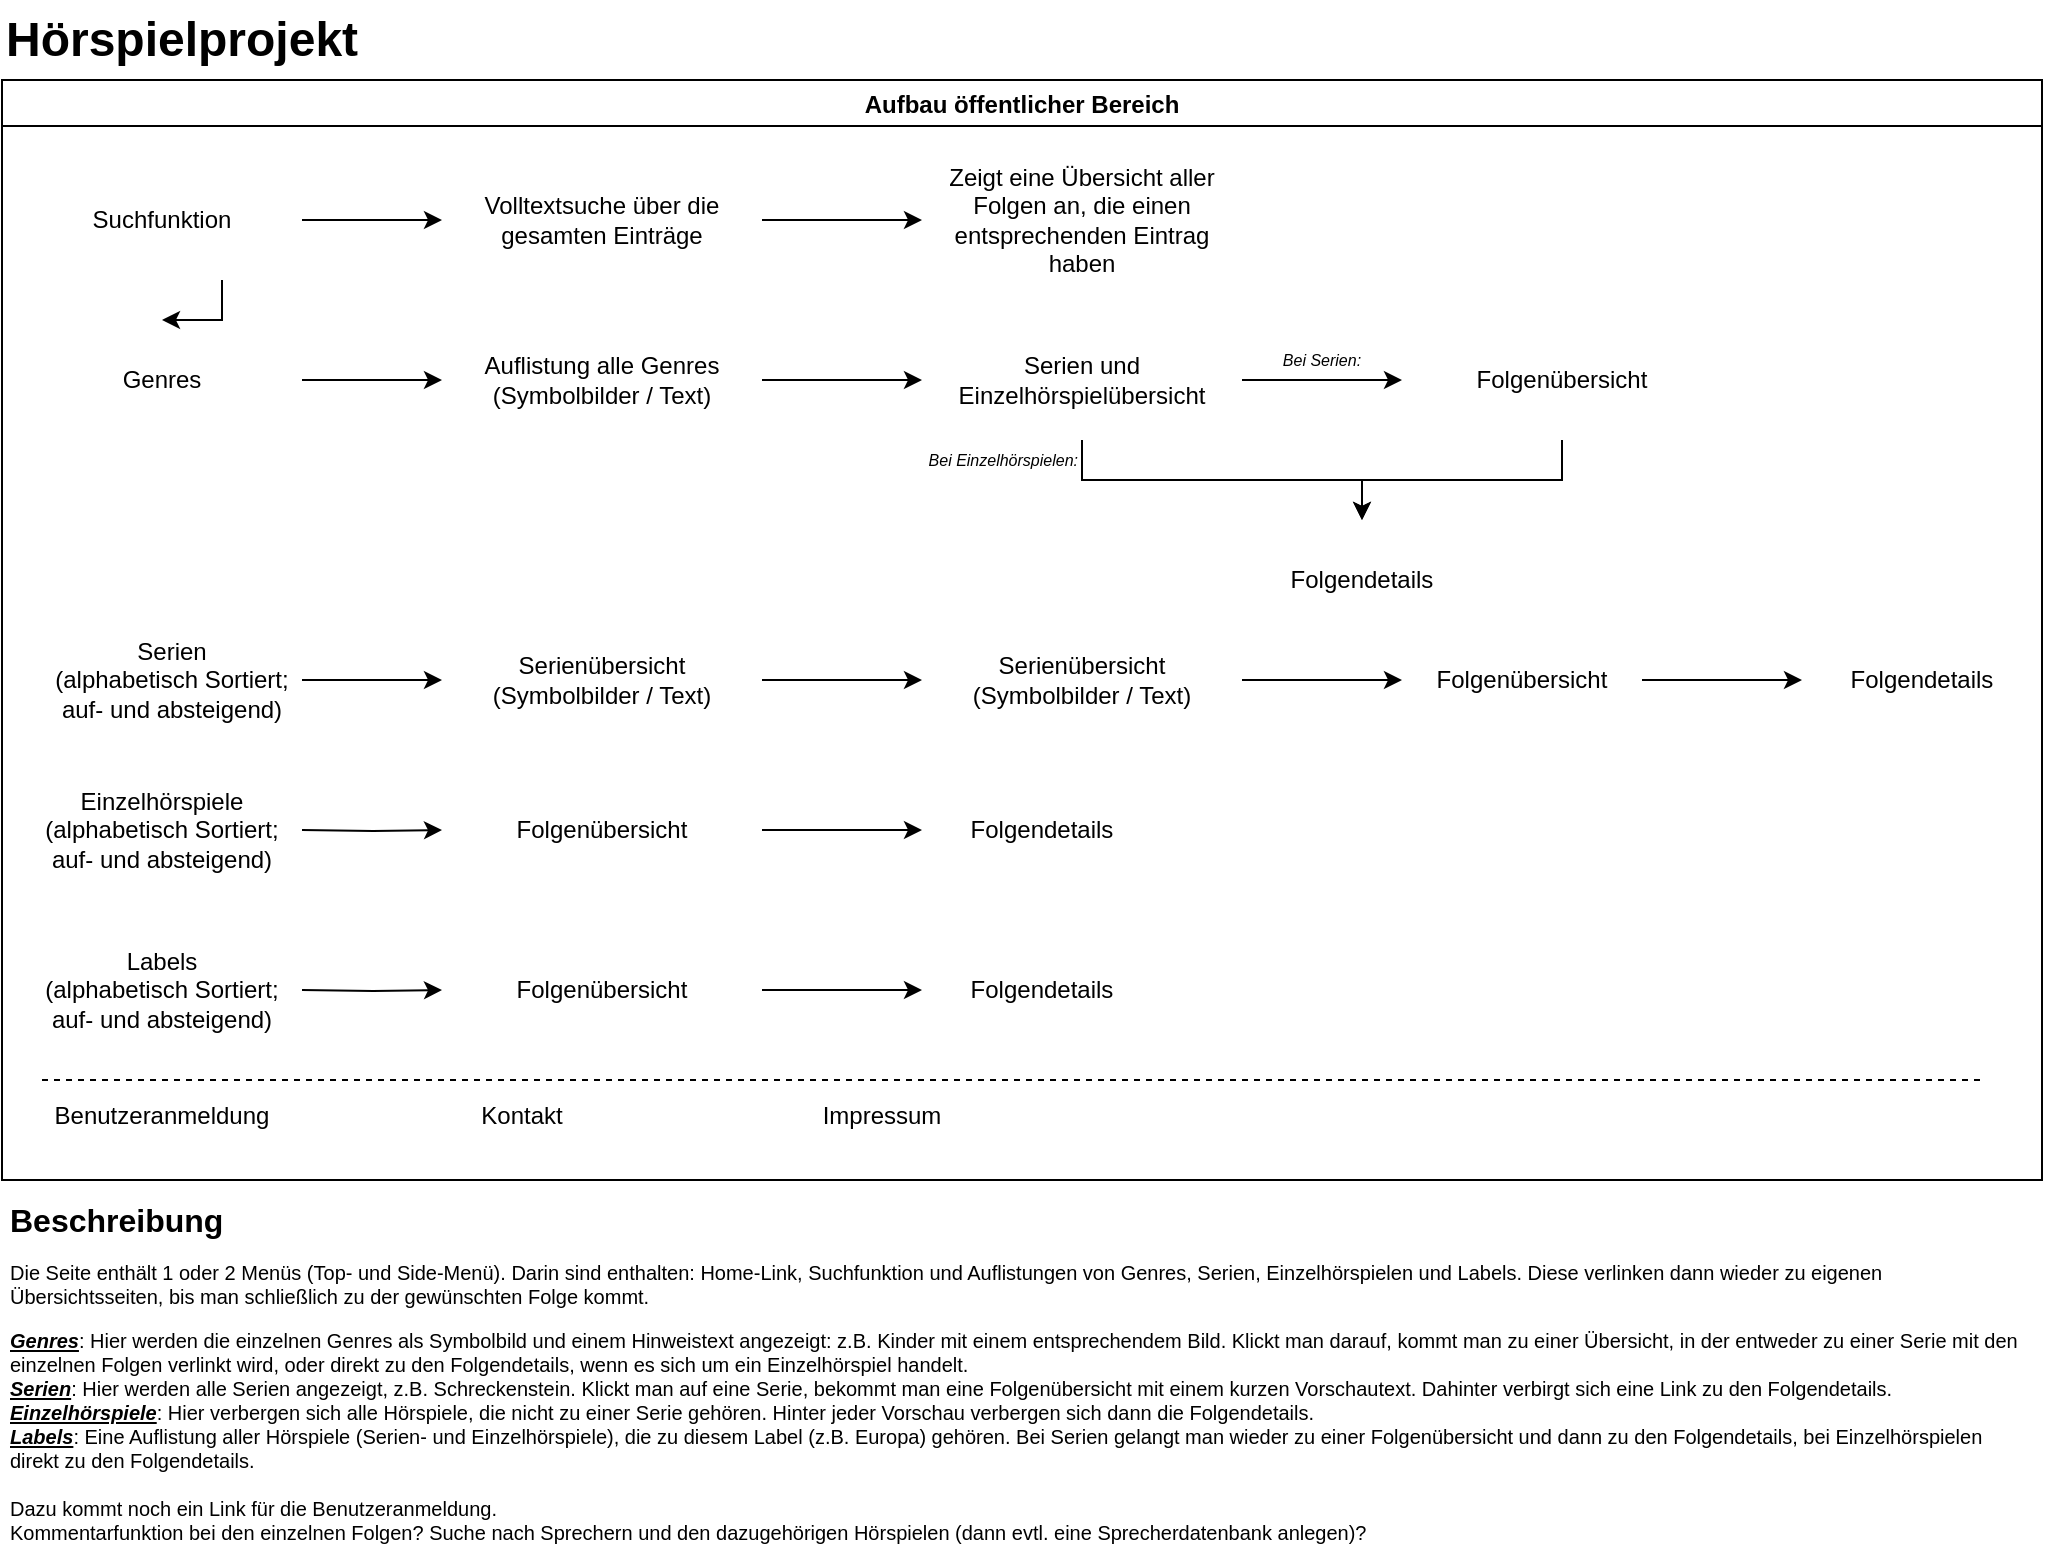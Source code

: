 <mxfile version="10.6.5" type="github"><diagram name="MainPage" id="5f0bae14-7c28-e335-631c-24af17079c00"><mxGraphModel dx="1394" dy="725" grid="1" gridSize="10" guides="1" tooltips="1" connect="1" arrows="1" fold="1" page="1" pageScale="1" pageWidth="1169" pageHeight="827" background="#ffffff" math="0" shadow="0"><root><mxCell id="0"/><mxCell id="1" parent="0"/><mxCell id="_W_Nw7pTNslZU2U2ZM_o-1" value="Hörspielprojekt" style="text;strokeColor=none;fillColor=none;html=1;fontSize=24;fontStyle=1;verticalAlign=middle;align=left;" vertex="1" parent="1"><mxGeometry x="40" y="40" width="200" height="40" as="geometry"/></mxCell><mxCell id="_W_Nw7pTNslZU2U2ZM_o-54" value="Aufbau öffentlicher Bereich" style="swimlane;" vertex="1" parent="1"><mxGeometry x="40" y="80" width="1020" height="550" as="geometry"/></mxCell><mxCell id="_W_Nw7pTNslZU2U2ZM_o-57" value="" style="edgeStyle=orthogonalEdgeStyle;rounded=0;orthogonalLoop=1;jettySize=auto;html=1;" edge="1" parent="_W_Nw7pTNslZU2U2ZM_o-54"><mxGeometry relative="1" as="geometry"><mxPoint x="150" y="70" as="sourcePoint"/><mxPoint x="220" y="70" as="targetPoint"/></mxGeometry></mxCell><mxCell id="VaLjE9VJ0j51TYW__jLs-1" style="edgeStyle=orthogonalEdgeStyle;rounded=0;orthogonalLoop=1;jettySize=auto;html=1;exitX=0.75;exitY=1;exitDx=0;exitDy=0;fontSize=8;" edge="1" parent="_W_Nw7pTNslZU2U2ZM_o-54" source="_W_Nw7pTNslZU2U2ZM_o-55" target="_W_Nw7pTNslZU2U2ZM_o-60"><mxGeometry relative="1" as="geometry"/></mxCell><mxCell id="_W_Nw7pTNslZU2U2ZM_o-55" value="Suchfunktion" style="text;html=1;strokeColor=none;fillColor=none;align=center;verticalAlign=middle;whiteSpace=wrap;rounded=0;" vertex="1" parent="_W_Nw7pTNslZU2U2ZM_o-54"><mxGeometry x="20" y="40" width="120" height="60" as="geometry"/></mxCell><mxCell id="_W_Nw7pTNslZU2U2ZM_o-59" value="" style="edgeStyle=orthogonalEdgeStyle;rounded=0;orthogonalLoop=1;jettySize=auto;html=1;" edge="1" parent="_W_Nw7pTNslZU2U2ZM_o-54" source="_W_Nw7pTNslZU2U2ZM_o-56"><mxGeometry relative="1" as="geometry"><mxPoint x="460" y="70" as="targetPoint"/></mxGeometry></mxCell><mxCell id="_W_Nw7pTNslZU2U2ZM_o-56" value="Volltextsuche über die gesamten Einträge" style="text;html=1;strokeColor=none;fillColor=none;align=center;verticalAlign=middle;whiteSpace=wrap;rounded=0;" vertex="1" parent="_W_Nw7pTNslZU2U2ZM_o-54"><mxGeometry x="220" y="40" width="160" height="60" as="geometry"/></mxCell><mxCell id="_W_Nw7pTNslZU2U2ZM_o-58" value="Zeigt eine Übersicht aller Folgen an, die einen entsprechenden Eintrag haben" style="text;html=1;strokeColor=none;fillColor=none;align=center;verticalAlign=middle;whiteSpace=wrap;rounded=0;" vertex="1" parent="_W_Nw7pTNslZU2U2ZM_o-54"><mxGeometry x="460" y="40" width="160" height="60" as="geometry"/></mxCell><mxCell id="_W_Nw7pTNslZU2U2ZM_o-62" value="" style="edgeStyle=orthogonalEdgeStyle;rounded=0;orthogonalLoop=1;jettySize=auto;html=1;" edge="1" parent="_W_Nw7pTNslZU2U2ZM_o-54"><mxGeometry relative="1" as="geometry"><mxPoint x="150" y="150" as="sourcePoint"/><mxPoint x="220" y="150" as="targetPoint"/></mxGeometry></mxCell><mxCell id="_W_Nw7pTNslZU2U2ZM_o-60" value="Genres" style="text;html=1;strokeColor=none;fillColor=none;align=center;verticalAlign=middle;whiteSpace=wrap;rounded=0;" vertex="1" parent="_W_Nw7pTNslZU2U2ZM_o-54"><mxGeometry x="20" y="120" width="120" height="60" as="geometry"/></mxCell><mxCell id="_W_Nw7pTNslZU2U2ZM_o-64" value="" style="edgeStyle=orthogonalEdgeStyle;rounded=0;orthogonalLoop=1;jettySize=auto;html=1;" edge="1" parent="_W_Nw7pTNslZU2U2ZM_o-54" source="_W_Nw7pTNslZU2U2ZM_o-61"><mxGeometry relative="1" as="geometry"><mxPoint x="460" y="150" as="targetPoint"/></mxGeometry></mxCell><mxCell id="_W_Nw7pTNslZU2U2ZM_o-61" value="Auflistung alle Genres&lt;br&gt;(Symbolbilder / Text)" style="text;html=1;strokeColor=none;fillColor=none;align=center;verticalAlign=middle;whiteSpace=wrap;rounded=0;" vertex="1" parent="_W_Nw7pTNslZU2U2ZM_o-54"><mxGeometry x="220" y="120" width="160" height="60" as="geometry"/></mxCell><mxCell id="_W_Nw7pTNslZU2U2ZM_o-68" value="" style="edgeStyle=orthogonalEdgeStyle;rounded=0;orthogonalLoop=1;jettySize=auto;html=1;" edge="1" parent="_W_Nw7pTNslZU2U2ZM_o-54" source="_W_Nw7pTNslZU2U2ZM_o-63" target="_W_Nw7pTNslZU2U2ZM_o-67"><mxGeometry relative="1" as="geometry"/></mxCell><mxCell id="_W_Nw7pTNslZU2U2ZM_o-83" value="" style="edgeStyle=orthogonalEdgeStyle;rounded=0;orthogonalLoop=1;jettySize=auto;html=1;fontSize=8;" edge="1" parent="_W_Nw7pTNslZU2U2ZM_o-54" source="_W_Nw7pTNslZU2U2ZM_o-63"><mxGeometry relative="1" as="geometry"><mxPoint x="700" y="150" as="targetPoint"/></mxGeometry></mxCell><mxCell id="_W_Nw7pTNslZU2U2ZM_o-63" value="Serien und Einzelhörspielübersicht" style="text;html=1;strokeColor=none;fillColor=none;align=center;verticalAlign=middle;whiteSpace=wrap;rounded=0;" vertex="1" parent="_W_Nw7pTNslZU2U2ZM_o-54"><mxGeometry x="460" y="120" width="160" height="60" as="geometry"/></mxCell><mxCell id="_W_Nw7pTNslZU2U2ZM_o-67" value="Folgendetails" style="text;html=1;strokeColor=none;fillColor=none;align=center;verticalAlign=middle;whiteSpace=wrap;rounded=0;" vertex="1" parent="_W_Nw7pTNslZU2U2ZM_o-54"><mxGeometry x="600" y="220" width="160" height="60" as="geometry"/></mxCell><mxCell id="_W_Nw7pTNslZU2U2ZM_o-69" style="edgeStyle=orthogonalEdgeStyle;rounded=0;orthogonalLoop=1;jettySize=auto;html=1;entryX=0.5;entryY=0;entryDx=0;entryDy=0;" edge="1" parent="_W_Nw7pTNslZU2U2ZM_o-54" source="_W_Nw7pTNslZU2U2ZM_o-65" target="_W_Nw7pTNslZU2U2ZM_o-67"><mxGeometry relative="1" as="geometry"/></mxCell><mxCell id="_W_Nw7pTNslZU2U2ZM_o-65" value="Folgenübersicht" style="text;html=1;strokeColor=none;fillColor=none;align=center;verticalAlign=middle;whiteSpace=wrap;rounded=0;" vertex="1" parent="_W_Nw7pTNslZU2U2ZM_o-54"><mxGeometry x="700" y="120" width="160" height="60" as="geometry"/></mxCell><mxCell id="_W_Nw7pTNslZU2U2ZM_o-70" value="Bei Einzelhörspielen:" style="text;html=1;strokeColor=none;fillColor=none;align=right;verticalAlign=middle;whiteSpace=wrap;rounded=0;fontStyle=2;fontSize=8;" vertex="1" parent="_W_Nw7pTNslZU2U2ZM_o-54"><mxGeometry x="450" y="180" width="90" height="20" as="geometry"/></mxCell><mxCell id="_W_Nw7pTNslZU2U2ZM_o-71" value="&lt;div style=&quot;text-align: center&quot;&gt;&lt;span&gt;Bei Serien:&lt;/span&gt;&lt;/div&gt;" style="text;html=1;strokeColor=none;fillColor=none;align=center;verticalAlign=middle;whiteSpace=wrap;rounded=0;fontStyle=2;fontSize=8;" vertex="1" parent="_W_Nw7pTNslZU2U2ZM_o-54"><mxGeometry x="620" y="130" width="80" height="20" as="geometry"/></mxCell><mxCell id="_W_Nw7pTNslZU2U2ZM_o-75" value="" style="edgeStyle=orthogonalEdgeStyle;rounded=0;orthogonalLoop=1;jettySize=auto;html=1;fontSize=8;entryX=0;entryY=0.5;entryDx=0;entryDy=0;" edge="1" parent="_W_Nw7pTNslZU2U2ZM_o-54" source="_W_Nw7pTNslZU2U2ZM_o-73" target="_W_Nw7pTNslZU2U2ZM_o-76"><mxGeometry relative="1" as="geometry"><mxPoint x="230" y="300" as="targetPoint"/></mxGeometry></mxCell><mxCell id="_W_Nw7pTNslZU2U2ZM_o-73" value="Serien&lt;br&gt;(alphabetisch Sortiert; auf- und absteigend)&lt;br&gt;" style="text;html=1;strokeColor=none;fillColor=none;align=center;verticalAlign=middle;whiteSpace=wrap;rounded=0;" vertex="1" parent="_W_Nw7pTNslZU2U2ZM_o-54"><mxGeometry x="20" y="270" width="130" height="60" as="geometry"/></mxCell><mxCell id="_W_Nw7pTNslZU2U2ZM_o-78" value="" style="edgeStyle=orthogonalEdgeStyle;rounded=0;orthogonalLoop=1;jettySize=auto;html=1;fontSize=8;" edge="1" parent="_W_Nw7pTNslZU2U2ZM_o-54" source="_W_Nw7pTNslZU2U2ZM_o-76"><mxGeometry relative="1" as="geometry"><mxPoint x="460" y="300" as="targetPoint"/></mxGeometry></mxCell><mxCell id="_W_Nw7pTNslZU2U2ZM_o-76" value="Serienübersicht&lt;br&gt;(Symbolbilder / Text)&lt;br&gt;" style="text;html=1;strokeColor=none;fillColor=none;align=center;verticalAlign=middle;whiteSpace=wrap;rounded=0;" vertex="1" parent="_W_Nw7pTNslZU2U2ZM_o-54"><mxGeometry x="220" y="270" width="160" height="60" as="geometry"/></mxCell><mxCell id="_W_Nw7pTNslZU2U2ZM_o-85" value="" style="edgeStyle=orthogonalEdgeStyle;rounded=0;orthogonalLoop=1;jettySize=auto;html=1;fontSize=8;" edge="1" parent="_W_Nw7pTNslZU2U2ZM_o-54" source="_W_Nw7pTNslZU2U2ZM_o-77" target="_W_Nw7pTNslZU2U2ZM_o-84"><mxGeometry relative="1" as="geometry"/></mxCell><mxCell id="_W_Nw7pTNslZU2U2ZM_o-77" value="Serienübersicht&lt;br&gt;(Symbolbilder / Text)&lt;br&gt;" style="text;html=1;strokeColor=none;fillColor=none;align=center;verticalAlign=middle;whiteSpace=wrap;rounded=0;" vertex="1" parent="_W_Nw7pTNslZU2U2ZM_o-54"><mxGeometry x="460" y="270" width="160" height="60" as="geometry"/></mxCell><mxCell id="_W_Nw7pTNslZU2U2ZM_o-87" value="" style="edgeStyle=orthogonalEdgeStyle;rounded=0;orthogonalLoop=1;jettySize=auto;html=1;fontSize=8;" edge="1" parent="_W_Nw7pTNslZU2U2ZM_o-54" source="_W_Nw7pTNslZU2U2ZM_o-84" target="_W_Nw7pTNslZU2U2ZM_o-86"><mxGeometry relative="1" as="geometry"/></mxCell><mxCell id="_W_Nw7pTNslZU2U2ZM_o-84" value="Folgenübersicht" style="text;html=1;strokeColor=none;fillColor=none;align=center;verticalAlign=middle;whiteSpace=wrap;rounded=0;" vertex="1" parent="_W_Nw7pTNslZU2U2ZM_o-54"><mxGeometry x="700" y="270" width="120" height="60" as="geometry"/></mxCell><mxCell id="_W_Nw7pTNslZU2U2ZM_o-86" value="Folgendetails" style="text;html=1;strokeColor=none;fillColor=none;align=center;verticalAlign=middle;whiteSpace=wrap;rounded=0;" vertex="1" parent="_W_Nw7pTNslZU2U2ZM_o-54"><mxGeometry x="900" y="270" width="120" height="60" as="geometry"/></mxCell><mxCell id="_W_Nw7pTNslZU2U2ZM_o-91" value="" style="edgeStyle=orthogonalEdgeStyle;rounded=0;orthogonalLoop=1;jettySize=auto;html=1;fontSize=8;" edge="1" parent="_W_Nw7pTNslZU2U2ZM_o-54" target="_W_Nw7pTNslZU2U2ZM_o-89"><mxGeometry relative="1" as="geometry"><mxPoint x="150" y="375" as="sourcePoint"/></mxGeometry></mxCell><mxCell id="_W_Nw7pTNslZU2U2ZM_o-88" value="Einzelhörspiele&lt;br&gt;(alphabetisch Sortiert; auf- und absteigend)&lt;br&gt;" style="text;html=1;strokeColor=none;fillColor=none;align=center;verticalAlign=middle;whiteSpace=wrap;rounded=0;" vertex="1" parent="_W_Nw7pTNslZU2U2ZM_o-54"><mxGeometry x="20" y="345" width="120" height="60" as="geometry"/></mxCell><mxCell id="_W_Nw7pTNslZU2U2ZM_o-93" value="" style="edgeStyle=orthogonalEdgeStyle;rounded=0;orthogonalLoop=1;jettySize=auto;html=1;fontSize=8;" edge="1" parent="_W_Nw7pTNslZU2U2ZM_o-54" source="_W_Nw7pTNslZU2U2ZM_o-89" target="_W_Nw7pTNslZU2U2ZM_o-92"><mxGeometry relative="1" as="geometry"/></mxCell><mxCell id="_W_Nw7pTNslZU2U2ZM_o-89" value="Folgenübersicht" style="text;html=1;strokeColor=none;fillColor=none;align=center;verticalAlign=middle;whiteSpace=wrap;rounded=0;" vertex="1" parent="_W_Nw7pTNslZU2U2ZM_o-54"><mxGeometry x="220" y="345" width="160" height="60" as="geometry"/></mxCell><mxCell id="_W_Nw7pTNslZU2U2ZM_o-92" value="Folgendetails" style="text;html=1;strokeColor=none;fillColor=none;align=center;verticalAlign=middle;whiteSpace=wrap;rounded=0;" vertex="1" parent="_W_Nw7pTNslZU2U2ZM_o-54"><mxGeometry x="460" y="345" width="120" height="60" as="geometry"/></mxCell><mxCell id="_W_Nw7pTNslZU2U2ZM_o-96" value="Labels&lt;br&gt;(alphabetisch Sortiert; auf- und absteigend)&lt;br&gt;" style="text;html=1;strokeColor=none;fillColor=none;align=center;verticalAlign=middle;whiteSpace=wrap;rounded=0;" vertex="1" parent="_W_Nw7pTNslZU2U2ZM_o-54"><mxGeometry x="20" y="425" width="120" height="60" as="geometry"/></mxCell><mxCell id="_W_Nw7pTNslZU2U2ZM_o-98" value="Folgenübersicht" style="text;html=1;strokeColor=none;fillColor=none;align=center;verticalAlign=middle;whiteSpace=wrap;rounded=0;" vertex="1" parent="_W_Nw7pTNslZU2U2ZM_o-54"><mxGeometry x="220" y="425" width="160" height="60" as="geometry"/></mxCell><mxCell id="_W_Nw7pTNslZU2U2ZM_o-95" value="" style="edgeStyle=orthogonalEdgeStyle;rounded=0;orthogonalLoop=1;jettySize=auto;html=1;fontSize=8;" edge="1" parent="_W_Nw7pTNslZU2U2ZM_o-54" target="_W_Nw7pTNslZU2U2ZM_o-98"><mxGeometry relative="1" as="geometry"><mxPoint x="150" y="455" as="sourcePoint"/></mxGeometry></mxCell><mxCell id="_W_Nw7pTNslZU2U2ZM_o-99" value="Folgendetails" style="text;html=1;strokeColor=none;fillColor=none;align=center;verticalAlign=middle;whiteSpace=wrap;rounded=0;" vertex="1" parent="_W_Nw7pTNslZU2U2ZM_o-54"><mxGeometry x="460" y="425" width="120" height="60" as="geometry"/></mxCell><mxCell id="_W_Nw7pTNslZU2U2ZM_o-97" value="" style="edgeStyle=orthogonalEdgeStyle;rounded=0;orthogonalLoop=1;jettySize=auto;html=1;fontSize=8;" edge="1" parent="_W_Nw7pTNslZU2U2ZM_o-54" source="_W_Nw7pTNslZU2U2ZM_o-98" target="_W_Nw7pTNslZU2U2ZM_o-99"><mxGeometry relative="1" as="geometry"/></mxCell><mxCell id="_W_Nw7pTNslZU2U2ZM_o-100" value="Benutzeranmeldung&lt;br&gt;" style="text;html=1;strokeColor=none;fillColor=none;align=center;verticalAlign=middle;whiteSpace=wrap;rounded=0;" vertex="1" parent="_W_Nw7pTNslZU2U2ZM_o-54"><mxGeometry x="20" y="505" width="120" height="25" as="geometry"/></mxCell><mxCell id="yG5cyJiUg-AgH-4i_0r1-1" value="Kontakt&lt;br&gt;" style="text;html=1;strokeColor=none;fillColor=none;align=center;verticalAlign=middle;whiteSpace=wrap;rounded=0;" vertex="1" parent="_W_Nw7pTNslZU2U2ZM_o-54"><mxGeometry x="200" y="505" width="120" height="25" as="geometry"/></mxCell><mxCell id="_Rpvd6USQWi4yFtO6PyN-1" value="Impressum&lt;br&gt;" style="text;html=1;strokeColor=none;fillColor=none;align=center;verticalAlign=middle;whiteSpace=wrap;rounded=0;" vertex="1" parent="_W_Nw7pTNslZU2U2ZM_o-54"><mxGeometry x="380" y="505" width="120" height="25" as="geometry"/></mxCell><mxCell id="_Rpvd6USQWi4yFtO6PyN-4" value="" style="endArrow=none;dashed=1;html=1;fontSize=8;fontColor=#CC6600;" edge="1" parent="_W_Nw7pTNslZU2U2ZM_o-54"><mxGeometry width="50" height="50" relative="1" as="geometry"><mxPoint x="20" y="500" as="sourcePoint"/><mxPoint x="990" y="500" as="targetPoint"/></mxGeometry></mxCell><mxCell id="_W_Nw7pTNslZU2U2ZM_o-94" value="&lt;h1 style=&quot;text-align: left&quot;&gt;Beschreibung&lt;/h1&gt;&lt;p style=&quot;text-align: left ; font-size: 10px&quot;&gt;&lt;font style=&quot;font-size: 10px&quot;&gt;Die Seite enthält 1 oder 2 Menüs (Top- und Side-Menü). Darin sind enthalten: Home-Link, Suchfunktion und Auflistungen von Genres, Serien, Einzelhörspielen und Labels. Diese verlinken dann wieder zu eigenen Übersichtsseiten, bis man schließlich zu der gewünschten Folge kommt.&amp;nbsp;&lt;/font&gt;&lt;/p&gt;&lt;p style=&quot;font-size: 10px&quot;&gt;&lt;/p&gt;&lt;div style=&quot;text-align: left ; font-size: 10px&quot;&gt;&lt;font style=&quot;font-size: 10px&quot;&gt;&lt;u&gt;&lt;i&gt;&lt;b&gt;Genres&lt;/b&gt;&lt;/i&gt;&lt;/u&gt;: Hier werden die einzelnen Genres als Symbolbild und einem Hinweistext angezeigt: z.B. Kinder mit einem entsprechendem Bild. Klickt man darauf, kommt man zu einer Übersicht, in der entweder zu einer Serie mit den einzelnen Folgen verlinkt wird, oder direkt zu den Folgendetails, wenn es sich um ein Einzelhörspiel handelt.&lt;/font&gt;&lt;/div&gt;&lt;font style=&quot;font-size: 10px&quot;&gt;&lt;div style=&quot;text-align: left&quot;&gt;&lt;i&gt;&lt;u&gt;&lt;b&gt;Serien&lt;/b&gt;&lt;/u&gt;&lt;/i&gt;&lt;span&gt;: Hier werden alle Serien angezeigt, z.B. Schreckenstein. Klickt man auf eine Serie, bekommt man eine Folgenübersicht mit einem kurzen Vorschautext. Dahinter verbirgt sich eine Link zu den Folgendetails.&lt;/span&gt;&lt;/div&gt;&lt;div style=&quot;text-align: left&quot;&gt;&lt;i&gt;&lt;u&gt;&lt;b&gt;Einzelhörspiele&lt;/b&gt;&lt;/u&gt;&lt;/i&gt;: Hier verbergen sich alle Hörspiele, die nicht zu einer Serie gehören. Hinter jeder Vorschau verbergen sich dann die Folgendetails.&lt;/div&gt;&lt;div style=&quot;text-align: left&quot;&gt;&lt;b&gt;&lt;i&gt;&lt;u&gt;Labels&lt;/u&gt;&lt;/i&gt;&lt;/b&gt;: Eine Auflistung aller Hörspiele (Serien- und Einzelhörspiele), die zu diesem Label (z.B. Europa) gehören. Bei Serien gelangt man wieder zu einer Folgenübersicht und dann zu den Folgendetails, bei Einzelhörspielen direkt zu den Folgendetails.&lt;/div&gt;&lt;div style=&quot;text-align: left&quot;&gt;&lt;br&gt;&lt;/div&gt;&lt;div style=&quot;text-align: left&quot;&gt;Dazu kommt noch ein Link für die Benutzeranmeldung.&lt;/div&gt;&lt;div style=&quot;text-align: left&quot;&gt;Kommentarfunktion bei den einzelnen Folgen? Suche nach Sprechern und den dazugehörigen Hörspielen (dann evtl. eine Sprecherdatenbank anlegen)?&lt;/div&gt;&lt;/font&gt;&lt;p&gt;&lt;/p&gt;" style="text;html=1;strokeColor=none;fillColor=none;spacing=5;spacingTop=-20;whiteSpace=wrap;overflow=hidden;rounded=0;fontSize=8;align=center;" vertex="1" parent="1"><mxGeometry x="40" y="640" width="1020" height="180" as="geometry"/></mxCell></root></mxGraphModel></diagram><diagram id="ua8xeYOnmDdNmUdgnoFe" name="Benutzerbereich"><mxGraphModel dx="1394" dy="725" grid="1" gridSize="10" guides="1" tooltips="1" connect="1" arrows="1" fold="1" page="1" pageScale="1" pageWidth="1169" pageHeight="827" math="0" shadow="0"><root><mxCell id="bQE7n9AnW4Nl4WZ38XUY-0"/><mxCell id="bQE7n9AnW4Nl4WZ38XUY-1" parent="bQE7n9AnW4Nl4WZ38XUY-0"/><mxCell id="ZBrCokFruxTX6kfz52_a-0" value="Hörspielprojekt" style="text;strokeColor=none;fillColor=none;html=1;fontSize=24;fontStyle=1;verticalAlign=middle;align=left;" vertex="1" parent="bQE7n9AnW4Nl4WZ38XUY-1"><mxGeometry x="40" y="40" width="200" height="40" as="geometry"/></mxCell><mxCell id="ZBrCokFruxTX6kfz52_a-1" value="Aufbau Benutzerbereich" style="swimlane;fontColor=#0000FF;" vertex="1" parent="bQE7n9AnW4Nl4WZ38XUY-1"><mxGeometry x="40" y="83" width="1020" height="550" as="geometry"/></mxCell><mxCell id="X0ReNMHoySmHPSHmwnt9-2" value="" style="edgeStyle=orthogonalEdgeStyle;rounded=0;orthogonalLoop=1;jettySize=auto;html=1;fontSize=8;" edge="1" parent="ZBrCokFruxTX6kfz52_a-1" source="X0ReNMHoySmHPSHmwnt9-0" target="X0ReNMHoySmHPSHmwnt9-1"><mxGeometry relative="1" as="geometry"/></mxCell><mxCell id="X0ReNMHoySmHPSHmwnt9-27" style="edgeStyle=orthogonalEdgeStyle;rounded=0;orthogonalLoop=1;jettySize=auto;html=1;fontSize=8;fontColor=#CC6600;" edge="1" parent="ZBrCokFruxTX6kfz52_a-1" source="X0ReNMHoySmHPSHmwnt9-0" target="X0ReNMHoySmHPSHmwnt9-24"><mxGeometry relative="1" as="geometry"/></mxCell><mxCell id="X0ReNMHoySmHPSHmwnt9-0" value="&lt;font style=&quot;font-size: 12px&quot;&gt;Benutzerlogin&lt;/font&gt;" style="text;html=1;strokeColor=none;fillColor=none;align=center;verticalAlign=middle;whiteSpace=wrap;rounded=0;fontSize=8;" vertex="1" parent="ZBrCokFruxTX6kfz52_a-1"><mxGeometry x="20" y="40" width="100" height="40" as="geometry"/></mxCell><mxCell id="X0ReNMHoySmHPSHmwnt9-4" value="" style="edgeStyle=orthogonalEdgeStyle;rounded=0;orthogonalLoop=1;jettySize=auto;html=1;fontSize=8;" edge="1" parent="ZBrCokFruxTX6kfz52_a-1" source="X0ReNMHoySmHPSHmwnt9-1" target="X0ReNMHoySmHPSHmwnt9-3"><mxGeometry relative="1" as="geometry"/></mxCell><mxCell id="X0ReNMHoySmHPSHmwnt9-1" value="&lt;font style=&quot;font-size: 12px&quot;&gt;Formular mit Benutzername oder Emailadresse und Passwort&lt;/font&gt;" style="text;html=1;strokeColor=none;fillColor=none;align=center;verticalAlign=middle;whiteSpace=wrap;rounded=0;fontSize=8;" vertex="1" parent="ZBrCokFruxTX6kfz52_a-1"><mxGeometry x="200" y="40" width="200" height="40" as="geometry"/></mxCell><mxCell id="X0ReNMHoySmHPSHmwnt9-16" style="edgeStyle=orthogonalEdgeStyle;rounded=0;orthogonalLoop=1;jettySize=auto;html=1;exitX=0.25;exitY=1;exitDx=0;exitDy=0;entryX=0.5;entryY=0;entryDx=0;entryDy=0;fontSize=8;fontColor=#0000FF;" edge="1" parent="ZBrCokFruxTX6kfz52_a-1" source="X0ReNMHoySmHPSHmwnt9-3" target="X0ReNMHoySmHPSHmwnt9-5"><mxGeometry relative="1" as="geometry"/></mxCell><mxCell id="X0ReNMHoySmHPSHmwnt9-18" style="edgeStyle=orthogonalEdgeStyle;rounded=0;orthogonalLoop=1;jettySize=auto;html=1;exitX=0.75;exitY=1;exitDx=0;exitDy=0;fontSize=8;fontColor=#0000FF;" edge="1" parent="ZBrCokFruxTX6kfz52_a-1" source="X0ReNMHoySmHPSHmwnt9-3" target="X0ReNMHoySmHPSHmwnt9-17"><mxGeometry relative="1" as="geometry"/></mxCell><mxCell id="X0ReNMHoySmHPSHmwnt9-3" value="&lt;font style=&quot;font-size: 12px&quot;&gt;Benutzerbereich&lt;/font&gt;" style="text;html=1;strokeColor=none;fillColor=none;align=center;verticalAlign=middle;whiteSpace=wrap;rounded=0;fontSize=8;" vertex="1" parent="ZBrCokFruxTX6kfz52_a-1"><mxGeometry x="480" y="40" width="100" height="40" as="geometry"/></mxCell><mxCell id="X0ReNMHoySmHPSHmwnt9-11" style="edgeStyle=orthogonalEdgeStyle;rounded=0;orthogonalLoop=1;jettySize=auto;html=1;exitX=0.75;exitY=1;exitDx=0;exitDy=0;fontSize=8;fontColor=#0000FF;" edge="1" parent="ZBrCokFruxTX6kfz52_a-1" source="X0ReNMHoySmHPSHmwnt9-5" target="X0ReNMHoySmHPSHmwnt9-8"><mxGeometry relative="1" as="geometry"/></mxCell><mxCell id="X0ReNMHoySmHPSHmwnt9-12" style="edgeStyle=orthogonalEdgeStyle;rounded=0;orthogonalLoop=1;jettySize=auto;html=1;exitX=0.25;exitY=1;exitDx=0;exitDy=0;entryX=0.5;entryY=0;entryDx=0;entryDy=0;fontSize=8;fontColor=#0000FF;" edge="1" parent="ZBrCokFruxTX6kfz52_a-1" source="X0ReNMHoySmHPSHmwnt9-5" target="X0ReNMHoySmHPSHmwnt9-7"><mxGeometry relative="1" as="geometry"/></mxCell><mxCell id="X0ReNMHoySmHPSHmwnt9-5" value="&lt;font style=&quot;font-size: 12px&quot;&gt;Übersicht aller erstellten Einträge&lt;/font&gt;" style="text;html=1;strokeColor=none;fillColor=none;align=center;verticalAlign=middle;whiteSpace=wrap;rounded=0;fontSize=8;fontColor=#0000FF;" vertex="1" parent="ZBrCokFruxTX6kfz52_a-1"><mxGeometry x="390" y="120" width="100" height="40" as="geometry"/></mxCell><mxCell id="X0ReNMHoySmHPSHmwnt9-22" style="edgeStyle=orthogonalEdgeStyle;rounded=0;orthogonalLoop=1;jettySize=auto;html=1;exitX=0.5;exitY=1;exitDx=0;exitDy=0;entryX=0.25;entryY=0;entryDx=0;entryDy=0;fontSize=8;fontColor=#00CC00;" edge="1" parent="ZBrCokFruxTX6kfz52_a-1" source="X0ReNMHoySmHPSHmwnt9-7" target="X0ReNMHoySmHPSHmwnt9-13"><mxGeometry relative="1" as="geometry"/></mxCell><mxCell id="X0ReNMHoySmHPSHmwnt9-7" value="&lt;font style=&quot;font-size: 12px&quot;&gt;Bearbeiten&lt;/font&gt;" style="text;html=1;strokeColor=none;fillColor=none;align=center;verticalAlign=middle;whiteSpace=wrap;rounded=0;fontSize=8;fontColor=#0000FF;" vertex="1" parent="ZBrCokFruxTX6kfz52_a-1"><mxGeometry x="300" y="200" width="100" height="40" as="geometry"/></mxCell><mxCell id="X0ReNMHoySmHPSHmwnt9-15" style="edgeStyle=orthogonalEdgeStyle;rounded=0;orthogonalLoop=1;jettySize=auto;html=1;exitX=0.5;exitY=1;exitDx=0;exitDy=0;entryX=0.25;entryY=0;entryDx=0;entryDy=0;fontSize=8;fontColor=#0000FF;" edge="1" parent="ZBrCokFruxTX6kfz52_a-1" source="X0ReNMHoySmHPSHmwnt9-8" target="X0ReNMHoySmHPSHmwnt9-13"><mxGeometry relative="1" as="geometry"/></mxCell><mxCell id="X0ReNMHoySmHPSHmwnt9-8" value="&lt;font style=&quot;font-size: 12px&quot;&gt;Löschen&lt;/font&gt;" style="text;html=1;strokeColor=none;fillColor=none;align=center;verticalAlign=middle;whiteSpace=wrap;rounded=0;fontSize=8;fontColor=#0000FF;" vertex="1" parent="ZBrCokFruxTX6kfz52_a-1"><mxGeometry x="494" y="200" width="100" height="40" as="geometry"/></mxCell><mxCell id="X0ReNMHoySmHPSHmwnt9-13" value="&lt;font style=&quot;font-size: 12px&quot;&gt;Freigabe durch einen Hauptadmin&lt;br&gt;(werden per Mail benachrichtigt)&lt;br&gt;&lt;/font&gt;" style="text;html=1;strokeColor=none;fillColor=none;align=center;verticalAlign=middle;whiteSpace=wrap;rounded=0;fontSize=8;fontColor=#CC0000;" vertex="1" parent="ZBrCokFruxTX6kfz52_a-1"><mxGeometry x="350" y="420" width="210" height="40" as="geometry"/></mxCell><mxCell id="X0ReNMHoySmHPSHmwnt9-20" style="edgeStyle=orthogonalEdgeStyle;rounded=0;orthogonalLoop=1;jettySize=auto;html=1;exitX=0.5;exitY=1;exitDx=0;exitDy=0;fontSize=8;fontColor=#00CC00;" edge="1" parent="ZBrCokFruxTX6kfz52_a-1" source="X0ReNMHoySmHPSHmwnt9-17" target="X0ReNMHoySmHPSHmwnt9-19"><mxGeometry relative="1" as="geometry"/></mxCell><mxCell id="X0ReNMHoySmHPSHmwnt9-17" value="&lt;font style=&quot;font-size: 12px&quot;&gt;Neuen Eintrag erstellen&lt;/font&gt;" style="text;html=1;strokeColor=none;fillColor=none;align=center;verticalAlign=middle;whiteSpace=wrap;rounded=0;fontSize=8;fontColor=#00CC00;" vertex="1" parent="ZBrCokFruxTX6kfz52_a-1"><mxGeometry x="860" y="120" width="100" height="40" as="geometry"/></mxCell><mxCell id="X0ReNMHoySmHPSHmwnt9-21" style="edgeStyle=orthogonalEdgeStyle;rounded=0;orthogonalLoop=1;jettySize=auto;html=1;entryX=0.75;entryY=0;entryDx=0;entryDy=0;fontSize=8;fontColor=#00CC00;exitX=0.5;exitY=1;exitDx=0;exitDy=0;" edge="1" parent="ZBrCokFruxTX6kfz52_a-1" source="X0ReNMHoySmHPSHmwnt9-19" target="X0ReNMHoySmHPSHmwnt9-13"><mxGeometry relative="1" as="geometry"/></mxCell><mxCell id="X0ReNMHoySmHPSHmwnt9-19" value="&lt;div style=&quot;text-align: left&quot;&gt;&lt;span style=&quot;font-size: 12px&quot;&gt;Titel&lt;br&gt;Auswahl von:&lt;/span&gt;&lt;/div&gt;&lt;font&gt;&lt;ul&gt;&lt;li style=&quot;font-size: 12px ; text-align: left&quot;&gt;&lt;font style=&quot;font-size: 12px&quot;&gt;Label&lt;br&gt;&lt;/font&gt;&lt;/li&gt;&lt;li style=&quot;font-size: 12px ; text-align: left&quot;&gt;&lt;font style=&quot;font-size: 12px&quot;&gt;Genre&lt;/font&gt;&lt;/li&gt;&lt;li style=&quot;font-size: 12px ; text-align: left&quot;&gt;&lt;font style=&quot;font-size: 12px&quot;&gt;Serie od, Einzelhörspiele&lt;/font&gt;&lt;/li&gt;&lt;ul style=&quot;font-size: 12px&quot;&gt;&lt;li style=&quot;text-align: left&quot;&gt;&lt;font style=&quot;font-size: 12px&quot;&gt;Seriename&lt;/font&gt;&lt;/li&gt;&lt;/ul&gt;&lt;/ul&gt;&lt;div style=&quot;text-align: left&quot;&gt;&lt;span style=&quot;font-size: 12px&quot;&gt;Beschreibung&lt;br&gt;Bild&lt;br&gt;Veröffentlichung&lt;br&gt;Sprecher / Rollen&lt;br&gt;Länge&lt;/span&gt;&lt;/div&gt;&lt;span style=&quot;font-size: 12px&quot;&gt;&lt;br&gt;&lt;/span&gt;&lt;/font&gt;" style="text;html=1;strokeColor=none;fillColor=none;align=center;verticalAlign=middle;whiteSpace=wrap;rounded=0;fontSize=8;fontColor=#00CC00;" vertex="1" parent="ZBrCokFruxTX6kfz52_a-1"><mxGeometry x="770" y="200" width="230" height="180" as="geometry"/></mxCell><mxCell id="X0ReNMHoySmHPSHmwnt9-28" style="edgeStyle=orthogonalEdgeStyle;rounded=0;orthogonalLoop=1;jettySize=auto;html=1;exitX=0.5;exitY=1;exitDx=0;exitDy=0;entryX=0.5;entryY=0;entryDx=0;entryDy=0;fontSize=8;fontColor=#CC6600;" edge="1" parent="ZBrCokFruxTX6kfz52_a-1" source="X0ReNMHoySmHPSHmwnt9-24" target="X0ReNMHoySmHPSHmwnt9-25"><mxGeometry relative="1" as="geometry"/></mxCell><mxCell id="X0ReNMHoySmHPSHmwnt9-24" value="&lt;font style=&quot;font-size: 12px&quot;&gt;Registrierung neuer Benutzer&lt;/font&gt;" style="text;html=1;strokeColor=none;fillColor=none;align=center;verticalAlign=middle;whiteSpace=wrap;rounded=0;fontSize=8;fontColor=#CC6600;" vertex="1" parent="ZBrCokFruxTX6kfz52_a-1"><mxGeometry x="80" y="120" width="120" height="40" as="geometry"/></mxCell><mxCell id="X0ReNMHoySmHPSHmwnt9-31" value="" style="edgeStyle=orthogonalEdgeStyle;rounded=0;orthogonalLoop=1;jettySize=auto;html=1;fontSize=8;fontColor=#CC6600;" edge="1" parent="ZBrCokFruxTX6kfz52_a-1" source="X0ReNMHoySmHPSHmwnt9-25" target="X0ReNMHoySmHPSHmwnt9-29"><mxGeometry relative="1" as="geometry"/></mxCell><mxCell id="X0ReNMHoySmHPSHmwnt9-25" value="&lt;div style=&quot;text-align: left&quot;&gt;&lt;span style=&quot;font-size: 12px&quot;&gt;Eingabe von:&lt;/span&gt;&lt;/div&gt;&lt;font style=&quot;font-size: 12px&quot;&gt;&lt;ul&gt;&lt;li style=&quot;text-align: left&quot;&gt;&lt;font style=&quot;font-size: 12px&quot;&gt;Vor- und Nachname&lt;br&gt;&lt;/font&gt;&lt;/li&gt;&lt;li style=&quot;text-align: left&quot;&gt;&lt;font style=&quot;font-size: 12px&quot;&gt;Emailadresse&lt;/font&gt;&lt;/li&gt;&lt;li style=&quot;text-align: left&quot;&gt;&lt;font style=&quot;font-size: 12px&quot;&gt;Benutzername&lt;br&gt;&lt;/font&gt;&lt;/li&gt;&lt;li style=&quot;text-align: left&quot;&gt;&lt;font style=&quot;font-size: 12px&quot;&gt;Passwort&lt;/font&gt;&lt;/li&gt;&lt;/ul&gt;&lt;div style=&quot;text-align: left&quot;&gt;Captchabestätigung&lt;/div&gt;&lt;/font&gt;" style="text;html=1;strokeColor=none;fillColor=none;align=center;verticalAlign=middle;whiteSpace=wrap;rounded=0;fontSize=8;fontColor=#CC6600;" vertex="1" parent="ZBrCokFruxTX6kfz52_a-1"><mxGeometry x="40" y="200" width="200" height="120" as="geometry"/></mxCell><mxCell id="X0ReNMHoySmHPSHmwnt9-32" value="" style="edgeStyle=orthogonalEdgeStyle;rounded=0;orthogonalLoop=1;jettySize=auto;html=1;fontSize=8;fontColor=#CC6600;" edge="1" parent="ZBrCokFruxTX6kfz52_a-1" source="X0ReNMHoySmHPSHmwnt9-29" target="X0ReNMHoySmHPSHmwnt9-30"><mxGeometry relative="1" as="geometry"/></mxCell><mxCell id="X0ReNMHoySmHPSHmwnt9-29" value="&lt;font style=&quot;font-size: 12px&quot;&gt;Bestätigungslink wird gesendet&lt;/font&gt;" style="text;html=1;strokeColor=none;fillColor=none;align=center;verticalAlign=middle;whiteSpace=wrap;rounded=0;fontSize=8;fontColor=#CC6600;" vertex="1" parent="ZBrCokFruxTX6kfz52_a-1"><mxGeometry x="80" y="360" width="120" height="40" as="geometry"/></mxCell><mxCell id="X0ReNMHoySmHPSHmwnt9-33" style="edgeStyle=orthogonalEdgeStyle;rounded=0;orthogonalLoop=1;jettySize=auto;html=1;entryX=0;entryY=0.5;entryDx=0;entryDy=0;fontSize=8;fontColor=#CC0000;" edge="1" parent="ZBrCokFruxTX6kfz52_a-1" source="X0ReNMHoySmHPSHmwnt9-30" target="X0ReNMHoySmHPSHmwnt9-13"><mxGeometry relative="1" as="geometry"/></mxCell><mxCell id="X0ReNMHoySmHPSHmwnt9-30" value="&lt;span style=&quot;font-size: 12px&quot;&gt;Adresse wurde bestätigt&lt;/span&gt;" style="text;html=1;strokeColor=none;fillColor=none;align=center;verticalAlign=middle;whiteSpace=wrap;rounded=0;fontSize=8;fontColor=#CC6600;" vertex="1" parent="ZBrCokFruxTX6kfz52_a-1"><mxGeometry x="90" y="420" width="120" height="40" as="geometry"/></mxCell><mxCell id="at92v7duILkXsxO-QVSI-0" value="&lt;span style=&quot;font-size: 12px&quot;&gt;&lt;b&gt;&lt;font&gt;Anfrage an Admins&lt;/font&gt;&lt;/b&gt;&lt;/span&gt;" style="text;html=1;strokeColor=none;fillColor=none;align=center;verticalAlign=middle;whiteSpace=wrap;rounded=0;fontSize=8;fontColor=#000000;" vertex="1" parent="ZBrCokFruxTX6kfz52_a-1"><mxGeometry x="40" y="500" width="120" height="40" as="geometry"/></mxCell><mxCell id="ybRMKkRCcBEW7YyI3J0g-0" value="" style="endArrow=none;dashed=1;html=1;fontSize=8;fontColor=#CC6600;" edge="1" parent="ZBrCokFruxTX6kfz52_a-1"><mxGeometry width="50" height="50" relative="1" as="geometry"><mxPoint x="40" y="497" as="sourcePoint"/><mxPoint x="1000" y="497" as="targetPoint"/></mxGeometry></mxCell><mxCell id="EdKtSbCVwboLoXSSOP5z-0" value="&lt;span style=&quot;font-size: 12px&quot;&gt;&lt;b&gt;&lt;font&gt;Konto löschen&lt;/font&gt;&lt;/b&gt;&lt;/span&gt;" style="text;html=1;strokeColor=none;fillColor=none;align=center;verticalAlign=middle;whiteSpace=wrap;rounded=0;fontSize=8;fontColor=#000000;" vertex="1" parent="ZBrCokFruxTX6kfz52_a-1"><mxGeometry x="210" y="500" width="120" height="40" as="geometry"/></mxCell><mxCell id="X0ReNMHoySmHPSHmwnt9-26" value="&lt;font style=&quot;font-size: 12px&quot; color=&quot;#cc0000&quot;&gt;In der Datenbank werden&lt;br&gt;zu jedem Eintrag Datum und IP&lt;br&gt;zusätzlich gespeichert.&lt;br&gt;&lt;/font&gt;" style="text;html=1;resizable=0;points=[];autosize=1;align=left;verticalAlign=top;spacingTop=-4;fontSize=8;fontColor=#CC6600;fontStyle=2" vertex="1" parent="bQE7n9AnW4Nl4WZ38XUY-1"><mxGeometry x="634" y="338" width="180" height="40" as="geometry"/></mxCell><mxCell id="jCaNqEMVwokQXrMYfnHy-0" value="&lt;h1 style=&quot;text-align: left&quot;&gt;Beschreibung&lt;/h1&gt;&lt;p style=&quot;text-align: left ; font-size: 10px&quot;&gt;Um Einträge erstellen zu können ist eine Registrierung notwendig. Dabei werden Vor- und Nachname, eine gültige Emailadresse, ein Benutzername und ein Passwort eingetragen.Das Formular wird per Captcha abgesichert. Nach der Bestätigung über einen per Mail versendeten Link, werden die Admins über die Anfrage informiert. (Beim Löschen eines Kontos bleiben die Beiträge bestehen).&lt;/p&gt;&lt;p style=&quot;text-align: left ; font-size: 10px&quot;&gt;Im Benutzerbereich können die vom Benutzer erstellten Einträge verwaltet werden, wobei dieses jeweils aber durch einen Admin bestätigt werden muss. Nach der Freigabe sind die Änderungen sichtbar. Zu jedem Datenbankeintrag werden das Datum der Erstellung, das Datum der letzen Änderung und die IP des Benutzers gespeichert.&lt;/p&gt;&lt;p style=&quot;text-align: left ; font-size: 10px&quot;&gt;Die Punkte Label, Genre und Serien sind Auswahlfelder, deren Einträge von den Admins verwaltet werden (Oder sollen Serien vom Benutzer angelegt werden können?).&lt;/p&gt;&lt;p style=&quot;text-align: left ; font-size: 10px&quot;&gt;Bei einem neuen Eintrag sind die Felder Titel, Label, Genre, Serie- oder Einzelhörspiel, sowie eine Beschreibung von mindestens x Zeichen Pflichtfelder. Ein Bild wird mit einem Wasserzeichen versehen. Die anderen Felder sind &lt;u&gt;keine &lt;/u&gt;Pflichtfelder.&lt;/p&gt;&lt;p style=&quot;text-align: left ; font-size: 10px&quot;&gt;! Hier könnte man auch eine Sprecherdatenbank mit einfügen !&lt;/p&gt;&lt;p style=&quot;text-align: left ; font-size: 10px&quot;&gt;&lt;br&gt;&lt;/p&gt;&lt;p&gt;&lt;/p&gt;" style="text;html=1;strokeColor=none;fillColor=none;spacing=5;spacingTop=-20;whiteSpace=wrap;overflow=hidden;rounded=0;fontSize=8;align=left;" vertex="1" parent="bQE7n9AnW4Nl4WZ38XUY-1"><mxGeometry x="40" y="640" width="1020" height="180" as="geometry"/></mxCell></root></mxGraphModel></diagram><diagram id="6q8vGO4mr7ckMGdfCj-d" name="Adminbereich"><mxGraphModel dx="1394" dy="725" grid="1" gridSize="10" guides="1" tooltips="1" connect="1" arrows="1" fold="1" page="1" pageScale="1" pageWidth="1169" pageHeight="827" math="0" shadow="0"><root><mxCell id="2_DG9r1THgVcIVUOkxWh-0"/><mxCell id="2_DG9r1THgVcIVUOkxWh-1" parent="2_DG9r1THgVcIVUOkxWh-0"/><mxCell id="9_aKyR0xDs-TSZMed48h-0" value="Hörspielprojekt" style="text;strokeColor=none;fillColor=none;html=1;fontSize=24;fontStyle=1;verticalAlign=middle;align=left;" vertex="1" parent="2_DG9r1THgVcIVUOkxWh-1"><mxGeometry x="40" y="40" width="200" height="40" as="geometry"/></mxCell><mxCell id="9_aKyR0xDs-TSZMed48h-1" value="Aufbau Adminbereich" style="swimlane;fontColor=#0000FF;" vertex="1" parent="2_DG9r1THgVcIVUOkxWh-1"><mxGeometry x="40" y="83" width="1020" height="550" as="geometry"/></mxCell><mxCell id="9_aKyR0xDs-TSZMed48h-2" value="" style="edgeStyle=orthogonalEdgeStyle;rounded=0;orthogonalLoop=1;jettySize=auto;html=1;fontSize=8;" edge="1" parent="9_aKyR0xDs-TSZMed48h-1" source="9_aKyR0xDs-TSZMed48h-4" target="9_aKyR0xDs-TSZMed48h-6"><mxGeometry relative="1" as="geometry"/></mxCell><mxCell id="9_aKyR0xDs-TSZMed48h-4" value="&lt;font style=&quot;font-size: 12px&quot;&gt;Benutzerlogin&lt;/font&gt;" style="text;html=1;strokeColor=none;fillColor=none;align=center;verticalAlign=middle;whiteSpace=wrap;rounded=0;fontSize=8;" vertex="1" parent="9_aKyR0xDs-TSZMed48h-1"><mxGeometry x="20" y="40" width="100" height="40" as="geometry"/></mxCell><mxCell id="9_aKyR0xDs-TSZMed48h-5" value="" style="edgeStyle=orthogonalEdgeStyle;rounded=0;orthogonalLoop=1;jettySize=auto;html=1;fontSize=8;" edge="1" parent="9_aKyR0xDs-TSZMed48h-1" source="9_aKyR0xDs-TSZMed48h-6" target="9_aKyR0xDs-TSZMed48h-9"><mxGeometry relative="1" as="geometry"/></mxCell><mxCell id="9_aKyR0xDs-TSZMed48h-6" value="&lt;font style=&quot;font-size: 12px&quot;&gt;Formular mit Benutzername oder Emailadresse und Passwort&lt;/font&gt;" style="text;html=1;strokeColor=none;fillColor=none;align=center;verticalAlign=middle;whiteSpace=wrap;rounded=0;fontSize=8;" vertex="1" parent="9_aKyR0xDs-TSZMed48h-1"><mxGeometry x="200" y="40" width="200" height="40" as="geometry"/></mxCell><mxCell id="9_aKyR0xDs-TSZMed48h-32" style="edgeStyle=orthogonalEdgeStyle;rounded=0;orthogonalLoop=1;jettySize=auto;html=1;exitX=0.5;exitY=1;exitDx=0;exitDy=0;fontSize=8;fontColor=#CC0000;" edge="1" parent="9_aKyR0xDs-TSZMed48h-1" source="9_aKyR0xDs-TSZMed48h-9" target="9_aKyR0xDs-TSZMed48h-31"><mxGeometry relative="1" as="geometry"><Array as="points"><mxPoint x="530" y="97"/><mxPoint x="120" y="97"/></Array></mxGeometry></mxCell><mxCell id="9_aKyR0xDs-TSZMed48h-53" style="edgeStyle=orthogonalEdgeStyle;rounded=0;orthogonalLoop=1;jettySize=auto;html=1;exitX=0.5;exitY=1;exitDx=0;exitDy=0;fontSize=8;fontColor=#CC0066;" edge="1" parent="9_aKyR0xDs-TSZMed48h-1" source="9_aKyR0xDs-TSZMed48h-9" target="9_aKyR0xDs-TSZMed48h-48"><mxGeometry relative="1" as="geometry"><Array as="points"><mxPoint x="530" y="97"/><mxPoint x="324" y="97"/></Array></mxGeometry></mxCell><mxCell id="9_aKyR0xDs-TSZMed48h-54" style="edgeStyle=orthogonalEdgeStyle;rounded=0;orthogonalLoop=1;jettySize=auto;html=1;fontSize=8;fontColor=#CC0066;" edge="1" parent="9_aKyR0xDs-TSZMed48h-1" source="9_aKyR0xDs-TSZMed48h-9" target="9_aKyR0xDs-TSZMed48h-52"><mxGeometry relative="1" as="geometry"><Array as="points"><mxPoint x="530" y="97"/><mxPoint x="490" y="97"/></Array></mxGeometry></mxCell><mxCell id="nncyqD8LzpVJKzcKc0sW-11" style="edgeStyle=orthogonalEdgeStyle;rounded=0;orthogonalLoop=1;jettySize=auto;html=1;fontSize=8;fontColor=#CC0000;exitX=0.5;exitY=1;exitDx=0;exitDy=0;" edge="1" parent="9_aKyR0xDs-TSZMed48h-1" source="9_aKyR0xDs-TSZMed48h-9" target="9_aKyR0xDs-TSZMed48h-64"><mxGeometry relative="1" as="geometry"><Array as="points"><mxPoint x="530" y="97"/><mxPoint x="810" y="97"/></Array></mxGeometry></mxCell><mxCell id="9_aKyR0xDs-TSZMed48h-9" value="&lt;font style=&quot;font-size: 12px&quot;&gt;Adminbereich&lt;br&gt;(zusätzlich zu Benutzerbereich)&lt;br&gt;&lt;/font&gt;" style="text;html=1;strokeColor=none;fillColor=none;align=center;verticalAlign=middle;whiteSpace=wrap;rounded=0;fontSize=8;" vertex="1" parent="9_aKyR0xDs-TSZMed48h-1"><mxGeometry x="480" y="40" width="100" height="40" as="geometry"/></mxCell><mxCell id="9_aKyR0xDs-TSZMed48h-38" value="" style="edgeStyle=orthogonalEdgeStyle;rounded=0;orthogonalLoop=1;jettySize=auto;html=1;fontSize=8;fontColor=#CC0000;exitX=0.5;exitY=1;exitDx=0;exitDy=0;" edge="1" parent="9_aKyR0xDs-TSZMed48h-1" source="9_aKyR0xDs-TSZMed48h-45" target="9_aKyR0xDs-TSZMed48h-37"><mxGeometry relative="1" as="geometry"><Array as="points"><mxPoint x="125" y="197"/><mxPoint x="197" y="197"/></Array></mxGeometry></mxCell><mxCell id="9_aKyR0xDs-TSZMed48h-39" style="edgeStyle=orthogonalEdgeStyle;rounded=0;orthogonalLoop=1;jettySize=auto;html=1;entryX=0.5;entryY=0;entryDx=0;entryDy=0;fontSize=8;fontColor=#CC0000;exitX=0.5;exitY=1;exitDx=0;exitDy=0;" edge="1" parent="9_aKyR0xDs-TSZMed48h-1" source="9_aKyR0xDs-TSZMed48h-45" target="9_aKyR0xDs-TSZMed48h-36"><mxGeometry relative="1" as="geometry"><mxPoint x="168" y="178" as="sourcePoint"/><Array as="points"><mxPoint x="125" y="197"/><mxPoint x="324" y="197"/></Array></mxGeometry></mxCell><mxCell id="9_aKyR0xDs-TSZMed48h-31" value="&lt;font style=&quot;font-size: 12px&quot;&gt;Übersicht Neuanmeldungen&lt;/font&gt;" style="text;html=1;strokeColor=none;fillColor=none;align=center;verticalAlign=middle;whiteSpace=wrap;rounded=0;fontSize=8;fontColor=#FFFFFF;" vertex="1" parent="9_aKyR0xDs-TSZMed48h-1"><mxGeometry x="70" y="137.5" width="100" height="40" as="geometry"/></mxCell><mxCell id="9_aKyR0xDs-TSZMed48h-33" value="&lt;span style=&quot;font-size: 12px&quot;&gt;Emailbenachrichtigung&lt;br&gt;an den Benutzer&lt;br&gt;&lt;/span&gt;" style="text;html=1;strokeColor=none;fillColor=none;align=center;verticalAlign=middle;whiteSpace=wrap;rounded=0;fontSize=8;fontStyle=1" vertex="1" parent="9_aKyR0xDs-TSZMed48h-1"><mxGeometry x="320" y="397" width="170" height="40" as="geometry"/></mxCell><mxCell id="9_aKyR0xDs-TSZMed48h-40" style="edgeStyle=orthogonalEdgeStyle;rounded=0;orthogonalLoop=1;jettySize=auto;html=1;exitX=0.5;exitY=1;exitDx=0;exitDy=0;entryX=0.5;entryY=0;entryDx=0;entryDy=0;fontSize=8;fontColor=#CC0000;" edge="1" parent="9_aKyR0xDs-TSZMed48h-1" source="9_aKyR0xDs-TSZMed48h-36" target="9_aKyR0xDs-TSZMed48h-33"><mxGeometry relative="1" as="geometry"/></mxCell><mxCell id="9_aKyR0xDs-TSZMed48h-36" value="&lt;font style=&quot;font-size: 12px&quot;&gt;Freigabe&lt;/font&gt;" style="text;html=1;strokeColor=none;fillColor=none;align=center;verticalAlign=middle;whiteSpace=wrap;rounded=0;fontSize=8;fontColor=#00CC00;" vertex="1" parent="9_aKyR0xDs-TSZMed48h-1"><mxGeometry x="273.5" y="235" width="100" height="40" as="geometry"/></mxCell><mxCell id="9_aKyR0xDs-TSZMed48h-43" value="" style="edgeStyle=orthogonalEdgeStyle;rounded=0;orthogonalLoop=1;jettySize=auto;html=1;fontSize=8;fontColor=#CC0000;" edge="1" parent="9_aKyR0xDs-TSZMed48h-1" source="9_aKyR0xDs-TSZMed48h-37" target="9_aKyR0xDs-TSZMed48h-42"><mxGeometry relative="1" as="geometry"/></mxCell><mxCell id="9_aKyR0xDs-TSZMed48h-37" value="&lt;font style=&quot;font-size: 12px&quot;&gt;Ablehnung&lt;/font&gt;" style="text;html=1;strokeColor=none;fillColor=none;align=center;verticalAlign=middle;whiteSpace=wrap;rounded=0;fontSize=8;fontColor=#CC0000;" vertex="1" parent="9_aKyR0xDs-TSZMed48h-1"><mxGeometry x="146.5" y="235" width="100" height="40" as="geometry"/></mxCell><mxCell id="9_aKyR0xDs-TSZMed48h-44" style="edgeStyle=orthogonalEdgeStyle;rounded=0;orthogonalLoop=1;jettySize=auto;html=1;exitX=0.5;exitY=1;exitDx=0;exitDy=0;entryX=0;entryY=0.5;entryDx=0;entryDy=0;fontSize=8;fontColor=#CC0000;" edge="1" parent="9_aKyR0xDs-TSZMed48h-1" source="9_aKyR0xDs-TSZMed48h-42" target="9_aKyR0xDs-TSZMed48h-33"><mxGeometry relative="1" as="geometry"/></mxCell><mxCell id="9_aKyR0xDs-TSZMed48h-42" value="&lt;font style=&quot;font-size: 12px&quot;&gt;Begründung&lt;/font&gt;" style="text;html=1;strokeColor=none;fillColor=none;align=center;verticalAlign=middle;whiteSpace=wrap;rounded=0;fontSize=8;fontColor=#CC0000;" vertex="1" parent="9_aKyR0xDs-TSZMed48h-1"><mxGeometry x="146.5" y="310" width="100" height="40" as="geometry"/></mxCell><mxCell id="9_aKyR0xDs-TSZMed48h-45" value="&lt;span style=&quot;font-size: 12px&quot;&gt;Übersicht neuer Registrierungen&lt;br&gt;&lt;/span&gt;" style="text;html=1;strokeColor=none;fillColor=none;align=center;verticalAlign=middle;whiteSpace=wrap;rounded=0;fontSize=8;fontColor=#CC0066;" vertex="1" parent="9_aKyR0xDs-TSZMed48h-1"><mxGeometry x="40" y="137.5" width="170" height="40" as="geometry"/></mxCell><mxCell id="9_aKyR0xDs-TSZMed48h-51" style="edgeStyle=orthogonalEdgeStyle;rounded=0;orthogonalLoop=1;jettySize=auto;html=1;entryX=0.5;entryY=0;entryDx=0;entryDy=0;fontSize=8;fontColor=#CC0066;" edge="1" parent="9_aKyR0xDs-TSZMed48h-1" source="9_aKyR0xDs-TSZMed48h-48" target="9_aKyR0xDs-TSZMed48h-36"><mxGeometry relative="1" as="geometry"/></mxCell><mxCell id="9_aKyR0xDs-TSZMed48h-48" value="&lt;span style=&quot;font-size: 12px&quot;&gt;Übersicht neuer Beiträge&lt;br&gt;&lt;/span&gt;" style="text;html=1;strokeColor=none;fillColor=none;align=center;verticalAlign=middle;whiteSpace=wrap;rounded=0;fontSize=8;fontColor=#CC0066;" vertex="1" parent="9_aKyR0xDs-TSZMed48h-1"><mxGeometry x="239" y="138" width="170" height="43" as="geometry"/></mxCell><mxCell id="9_aKyR0xDs-TSZMed48h-58" style="edgeStyle=orthogonalEdgeStyle;rounded=0;orthogonalLoop=1;jettySize=auto;html=1;exitX=0.5;exitY=1;exitDx=0;exitDy=0;fontSize=8;fontColor=#00CCCC;" edge="1" parent="9_aKyR0xDs-TSZMed48h-1" source="9_aKyR0xDs-TSZMed48h-52"><mxGeometry relative="1" as="geometry"><mxPoint x="490" y="206.5" as="targetPoint"/></mxGeometry></mxCell><mxCell id="9_aKyR0xDs-TSZMed48h-52" value="&lt;span style=&quot;font-size: 12px&quot;&gt;Benutzer&lt;br&gt;&lt;/span&gt;" style="text;html=1;strokeColor=none;fillColor=none;align=center;verticalAlign=middle;whiteSpace=wrap;rounded=0;fontSize=8;fontColor=#00CCCC;" vertex="1" parent="9_aKyR0xDs-TSZMed48h-1"><mxGeometry x="440" y="138" width="100" height="40" as="geometry"/></mxCell><mxCell id="9_aKyR0xDs-TSZMed48h-63" style="edgeStyle=orthogonalEdgeStyle;rounded=0;orthogonalLoop=1;jettySize=auto;html=1;fontSize=8;fontColor=#00CCCC;" edge="1" parent="9_aKyR0xDs-TSZMed48h-1" source="9_aKyR0xDs-TSZMed48h-57"><mxGeometry relative="1" as="geometry"><mxPoint x="570" y="291" as="targetPoint"/></mxGeometry></mxCell><mxCell id="nncyqD8LzpVJKzcKc0sW-8" style="edgeStyle=orthogonalEdgeStyle;rounded=0;orthogonalLoop=1;jettySize=auto;html=1;fontSize=8;fontColor=#CC0000;exitX=0.25;exitY=1;exitDx=0;exitDy=0;" edge="1" parent="9_aKyR0xDs-TSZMed48h-1" source="9_aKyR0xDs-TSZMed48h-64" target="9_aKyR0xDs-TSZMed48h-65"><mxGeometry relative="1" as="geometry"/></mxCell><mxCell id="nncyqD8LzpVJKzcKc0sW-9" style="edgeStyle=orthogonalEdgeStyle;rounded=0;orthogonalLoop=1;jettySize=auto;html=1;entryX=0.5;entryY=0;entryDx=0;entryDy=0;fontSize=8;fontColor=#CC0000;" edge="1" parent="9_aKyR0xDs-TSZMed48h-1" source="9_aKyR0xDs-TSZMed48h-64" target="9_aKyR0xDs-TSZMed48h-66"><mxGeometry relative="1" as="geometry"/></mxCell><mxCell id="nncyqD8LzpVJKzcKc0sW-10" style="edgeStyle=orthogonalEdgeStyle;rounded=0;orthogonalLoop=1;jettySize=auto;html=1;exitX=0.75;exitY=1;exitDx=0;exitDy=0;fontSize=8;fontColor=#CC0000;" edge="1" parent="9_aKyR0xDs-TSZMed48h-1" source="9_aKyR0xDs-TSZMed48h-64" target="aK6iUr0ins7VC0DMV_vs-0"><mxGeometry relative="1" as="geometry"/></mxCell><mxCell id="9_aKyR0xDs-TSZMed48h-64" value="&lt;span style=&quot;font-size: 12px&quot;&gt;Seitenverwaltung&lt;br&gt;&lt;/span&gt;" style="text;html=1;strokeColor=none;fillColor=none;align=center;verticalAlign=middle;whiteSpace=wrap;rounded=0;fontSize=8;fontColor=#CC6600;" vertex="1" parent="9_aKyR0xDs-TSZMed48h-1"><mxGeometry x="760" y="127" width="100" height="40" as="geometry"/></mxCell><mxCell id="nncyqD8LzpVJKzcKc0sW-2" style="edgeStyle=orthogonalEdgeStyle;rounded=0;orthogonalLoop=1;jettySize=auto;html=1;exitX=0.5;exitY=1;exitDx=0;exitDy=0;fontSize=8;fontColor=#CC0000;" edge="1" parent="9_aKyR0xDs-TSZMed48h-1" source="9_aKyR0xDs-TSZMed48h-65" target="nncyqD8LzpVJKzcKc0sW-0"><mxGeometry relative="1" as="geometry"/></mxCell><mxCell id="nncyqD8LzpVJKzcKc0sW-3" style="edgeStyle=orthogonalEdgeStyle;rounded=0;orthogonalLoop=1;jettySize=auto;html=1;fontSize=8;fontColor=#CC0000;" edge="1" parent="9_aKyR0xDs-TSZMed48h-1" source="9_aKyR0xDs-TSZMed48h-65" target="nncyqD8LzpVJKzcKc0sW-1"><mxGeometry relative="1" as="geometry"><Array as="points"><mxPoint x="690" y="282"/><mxPoint x="900" y="282"/></Array></mxGeometry></mxCell><mxCell id="9_aKyR0xDs-TSZMed48h-65" value="&lt;span style=&quot;font-size: 12px&quot;&gt;Genres&lt;br&gt;&lt;/span&gt;" style="text;html=1;strokeColor=none;fillColor=none;align=center;verticalAlign=middle;whiteSpace=wrap;rounded=0;fontSize=8;fontColor=#CC6600;" vertex="1" parent="9_aKyR0xDs-TSZMed48h-1"><mxGeometry x="640" y="206.5" width="100" height="40" as="geometry"/></mxCell><mxCell id="nncyqD8LzpVJKzcKc0sW-4" style="edgeStyle=orthogonalEdgeStyle;rounded=0;orthogonalLoop=1;jettySize=auto;html=1;entryX=0.5;entryY=0;entryDx=0;entryDy=0;fontSize=8;fontColor=#CC0000;" edge="1" parent="9_aKyR0xDs-TSZMed48h-1" source="9_aKyR0xDs-TSZMed48h-66" target="nncyqD8LzpVJKzcKc0sW-0"><mxGeometry relative="1" as="geometry"/></mxCell><mxCell id="nncyqD8LzpVJKzcKc0sW-5" style="edgeStyle=orthogonalEdgeStyle;rounded=0;orthogonalLoop=1;jettySize=auto;html=1;entryX=0.5;entryY=0;entryDx=0;entryDy=0;fontSize=8;fontColor=#CC0000;" edge="1" parent="9_aKyR0xDs-TSZMed48h-1" source="9_aKyR0xDs-TSZMed48h-66" target="nncyqD8LzpVJKzcKc0sW-1"><mxGeometry relative="1" as="geometry"/></mxCell><mxCell id="9_aKyR0xDs-TSZMed48h-66" value="&lt;span style=&quot;font-size: 12px&quot;&gt;Labels&lt;br&gt;&lt;/span&gt;" style="text;html=1;strokeColor=none;fillColor=none;align=center;verticalAlign=middle;whiteSpace=wrap;rounded=0;fontSize=8;fontColor=#CC6600;" vertex="1" parent="9_aKyR0xDs-TSZMed48h-1"><mxGeometry x="760" y="206.5" width="100" height="40" as="geometry"/></mxCell><mxCell id="nncyqD8LzpVJKzcKc0sW-6" style="edgeStyle=orthogonalEdgeStyle;rounded=0;orthogonalLoop=1;jettySize=auto;html=1;entryX=0.5;entryY=0;entryDx=0;entryDy=0;fontSize=8;fontColor=#CC0000;exitX=0.5;exitY=1;exitDx=0;exitDy=0;" edge="1" parent="9_aKyR0xDs-TSZMed48h-1" source="aK6iUr0ins7VC0DMV_vs-0" target="nncyqD8LzpVJKzcKc0sW-0"><mxGeometry relative="1" as="geometry"/></mxCell><mxCell id="nncyqD8LzpVJKzcKc0sW-7" style="edgeStyle=orthogonalEdgeStyle;rounded=0;orthogonalLoop=1;jettySize=auto;html=1;entryX=0.5;entryY=0;entryDx=0;entryDy=0;fontSize=8;fontColor=#CC0000;" edge="1" parent="9_aKyR0xDs-TSZMed48h-1" source="aK6iUr0ins7VC0DMV_vs-0" target="nncyqD8LzpVJKzcKc0sW-1"><mxGeometry relative="1" as="geometry"/></mxCell><mxCell id="aK6iUr0ins7VC0DMV_vs-0" value="&lt;span style=&quot;font-size: 12px&quot;&gt;Serien&lt;br&gt;&lt;/span&gt;" style="text;html=1;strokeColor=none;fillColor=none;align=center;verticalAlign=middle;whiteSpace=wrap;rounded=0;fontSize=8;fontColor=#CC6600;" vertex="1" parent="9_aKyR0xDs-TSZMed48h-1"><mxGeometry x="890" y="206.5" width="100" height="40" as="geometry"/></mxCell><mxCell id="nncyqD8LzpVJKzcKc0sW-0" value="&lt;span style=&quot;font-size: 12px&quot;&gt;Hinzufügen&lt;br&gt;&lt;/span&gt;" style="text;html=1;strokeColor=none;fillColor=none;align=center;verticalAlign=middle;whiteSpace=wrap;rounded=0;fontSize=8;fontColor=#00CC00;" vertex="1" parent="9_aKyR0xDs-TSZMed48h-1"><mxGeometry x="690" y="317" width="100" height="40" as="geometry"/></mxCell><mxCell id="nncyqD8LzpVJKzcKc0sW-1" value="&lt;span style=&quot;font-size: 12px&quot;&gt;Löschen&lt;br&gt;&lt;/span&gt;" style="text;html=1;strokeColor=none;fillColor=none;align=center;verticalAlign=middle;whiteSpace=wrap;rounded=0;fontSize=8;fontColor=#CC0000;" vertex="1" parent="9_aKyR0xDs-TSZMed48h-1"><mxGeometry x="850" y="317" width="100" height="40" as="geometry"/></mxCell><mxCell id="g2XeXE5B6-tywwHKvf-M-1" value="&lt;span style=&quot;font-size: 12px&quot;&gt;Admin&lt;br&gt;&lt;/span&gt;" style="text;html=1;strokeColor=none;fillColor=none;align=center;verticalAlign=middle;whiteSpace=wrap;rounded=0;fontSize=8;fontColor=#CC0066;" vertex="1" parent="9_aKyR0xDs-TSZMed48h-1"><mxGeometry x="530" y="387" width="100" height="40" as="geometry"/></mxCell><mxCell id="g2XeXE5B6-tywwHKvf-M-2" value="&lt;span style=&quot;font-size: 12px&quot;&gt;Standard&lt;br&gt;&lt;/span&gt;" style="text;html=1;strokeColor=none;fillColor=none;align=center;verticalAlign=middle;whiteSpace=wrap;rounded=0;fontSize=8;fontColor=#004C99;" vertex="1" parent="9_aKyR0xDs-TSZMed48h-1"><mxGeometry x="640" y="387" width="100" height="40" as="geometry"/></mxCell><mxCell id="g2XeXE5B6-tywwHKvf-M-11" style="edgeStyle=orthogonalEdgeStyle;rounded=0;orthogonalLoop=1;jettySize=auto;html=1;entryX=0.5;entryY=0;entryDx=0;entryDy=0;fontSize=8;fontColor=#CC0000;" edge="1" parent="9_aKyR0xDs-TSZMed48h-1" source="g2XeXE5B6-tywwHKvf-M-3" target="g2XeXE5B6-tywwHKvf-M-1"><mxGeometry relative="1" as="geometry"/></mxCell><mxCell id="g2XeXE5B6-tywwHKvf-M-12" style="edgeStyle=orthogonalEdgeStyle;rounded=0;orthogonalLoop=1;jettySize=auto;html=1;entryX=0.5;entryY=0;entryDx=0;entryDy=0;fontSize=8;fontColor=#CC0000;" edge="1" parent="9_aKyR0xDs-TSZMed48h-1" source="g2XeXE5B6-tywwHKvf-M-3" target="g2XeXE5B6-tywwHKvf-M-2"><mxGeometry relative="1" as="geometry"/></mxCell><mxCell id="g2XeXE5B6-tywwHKvf-M-3" value="&lt;span style=&quot;font-size: 12px&quot;&gt;Benutzerauswahl&lt;br&gt;&lt;/span&gt;" style="text;html=1;strokeColor=none;fillColor=none;align=center;verticalAlign=middle;whiteSpace=wrap;rounded=0;fontSize=8;fontColor=#00CCCC;" vertex="1" parent="9_aKyR0xDs-TSZMed48h-1"><mxGeometry x="580" y="291.5" width="100" height="40" as="geometry"/></mxCell><mxCell id="g2XeXE5B6-tywwHKvf-M-9" style="edgeStyle=orthogonalEdgeStyle;rounded=0;orthogonalLoop=1;jettySize=auto;html=1;exitX=0.25;exitY=1;exitDx=0;exitDy=0;entryX=0.5;entryY=0;entryDx=0;entryDy=0;fontSize=8;fontColor=#CC0000;" edge="1" parent="9_aKyR0xDs-TSZMed48h-1" source="g2XeXE5B6-tywwHKvf-M-4" target="g2XeXE5B6-tywwHKvf-M-5"><mxGeometry relative="1" as="geometry"/></mxCell><mxCell id="g2XeXE5B6-tywwHKvf-M-10" style="edgeStyle=orthogonalEdgeStyle;rounded=0;orthogonalLoop=1;jettySize=auto;html=1;exitX=0.75;exitY=1;exitDx=0;exitDy=0;entryX=0.5;entryY=0;entryDx=0;entryDy=0;fontSize=8;fontColor=#CC0000;" edge="1" parent="9_aKyR0xDs-TSZMed48h-1" source="g2XeXE5B6-tywwHKvf-M-4" target="g2XeXE5B6-tywwHKvf-M-3"><mxGeometry relative="1" as="geometry"/></mxCell><mxCell id="g2XeXE5B6-tywwHKvf-M-4" value="&lt;span style=&quot;font-size: 12px&quot;&gt;Benutzerauswahl&lt;br&gt;&lt;/span&gt;" style="text;html=1;strokeColor=none;fillColor=none;align=center;verticalAlign=middle;whiteSpace=wrap;rounded=0;fontSize=8;fontColor=#00CCCC;" vertex="1" parent="9_aKyR0xDs-TSZMed48h-1"><mxGeometry x="444" y="204" width="100" height="40" as="geometry"/></mxCell><mxCell id="g2XeXE5B6-tywwHKvf-M-5" value="&lt;span style=&quot;font-size: 12px&quot;&gt;Benutzer löschen&lt;br&gt;&lt;/span&gt;" style="text;html=1;strokeColor=none;fillColor=none;align=center;verticalAlign=middle;whiteSpace=wrap;rounded=0;fontSize=8;fontColor=#CC0000;" vertex="1" parent="9_aKyR0xDs-TSZMed48h-1"><mxGeometry x="444" y="293" width="100" height="37" as="geometry"/></mxCell><mxCell id="g2XeXE5B6-tywwHKvf-M-0" value="&lt;h1 style=&quot;text-align: left&quot;&gt;Beschreibung&lt;/h1&gt;&lt;p style=&quot;text-align: left ; font-size: 10px&quot;&gt;Im Adminbereich gibt es eine Übersicht über alle Benutzeranmeldungen und neuen Beiträgen, die noch freigegeben werden müssen. Wurde eine Anmeldung oder Beitrag freigegeben, wird der Benutzer per Email benachrichtigt. Erfolgt eine Ablehnung muss eine kurze Begründung mit angegeben werden.&lt;/p&gt;&lt;p style=&quot;text-align: left ; font-size: 10px&quot;&gt;Ein Admin kann Benutzer ebenfalls zum Admin machen. Dafür muss die Rolle des Benutzers geändert werden. Hier können Benutzer auch gelöscht werden.&lt;/p&gt;&lt;p style=&quot;text-align: left ; font-size: 10px&quot;&gt;Ein Admin kann für die Auswahl verschiedene Genres, Labels und Serien hinzufügen.&lt;/p&gt;&lt;p style=&quot;text-align: left ; font-size: 10px&quot;&gt;&lt;br&gt;&lt;/p&gt;&lt;p&gt;&lt;/p&gt;" style="text;html=1;strokeColor=none;fillColor=none;spacing=5;spacingTop=-20;whiteSpace=wrap;overflow=hidden;rounded=0;fontSize=8;align=left;" vertex="1" parent="2_DG9r1THgVcIVUOkxWh-1"><mxGeometry x="40" y="640" width="1020" height="180" as="geometry"/></mxCell></root></mxGraphModel></diagram></mxfile>